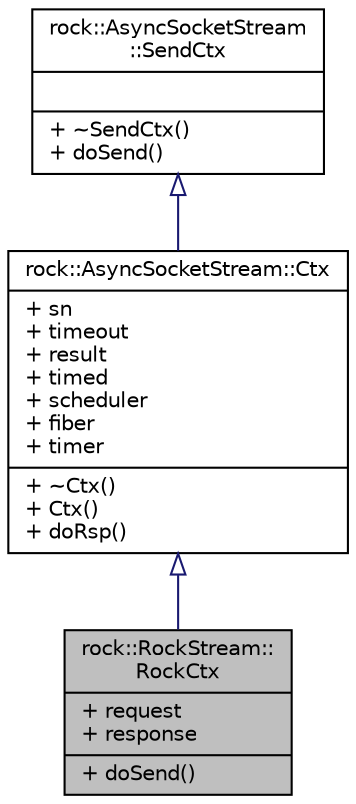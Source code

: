 digraph "rock::RockStream::RockCtx"
{
 // LATEX_PDF_SIZE
  edge [fontname="Helvetica",fontsize="10",labelfontname="Helvetica",labelfontsize="10"];
  node [fontname="Helvetica",fontsize="10",shape=record];
  Node1 [label="{rock::RockStream::\lRockCtx\n|+ request\l+ response\l|+ doSend()\l}",height=0.2,width=0.4,color="black", fillcolor="grey75", style="filled", fontcolor="black",tooltip=" "];
  Node2 -> Node1 [dir="back",color="midnightblue",fontsize="10",style="solid",arrowtail="onormal"];
  Node2 [label="{rock::AsyncSocketStream::Ctx\n|+ sn\l+ timeout\l+ result\l+ timed\l+ scheduler\l+ fiber\l+ timer\l|+ ~Ctx()\l+ Ctx()\l+ doRsp()\l}",height=0.2,width=0.4,color="black", fillcolor="white", style="filled",URL="$structrock_1_1AsyncSocketStream_1_1Ctx.html",tooltip=" "];
  Node3 -> Node2 [dir="back",color="midnightblue",fontsize="10",style="solid",arrowtail="onormal"];
  Node3 [label="{rock::AsyncSocketStream\l::SendCtx\n||+ ~SendCtx()\l+ doSend()\l}",height=0.2,width=0.4,color="black", fillcolor="white", style="filled",URL="$structrock_1_1AsyncSocketStream_1_1SendCtx.html",tooltip=" "];
}
